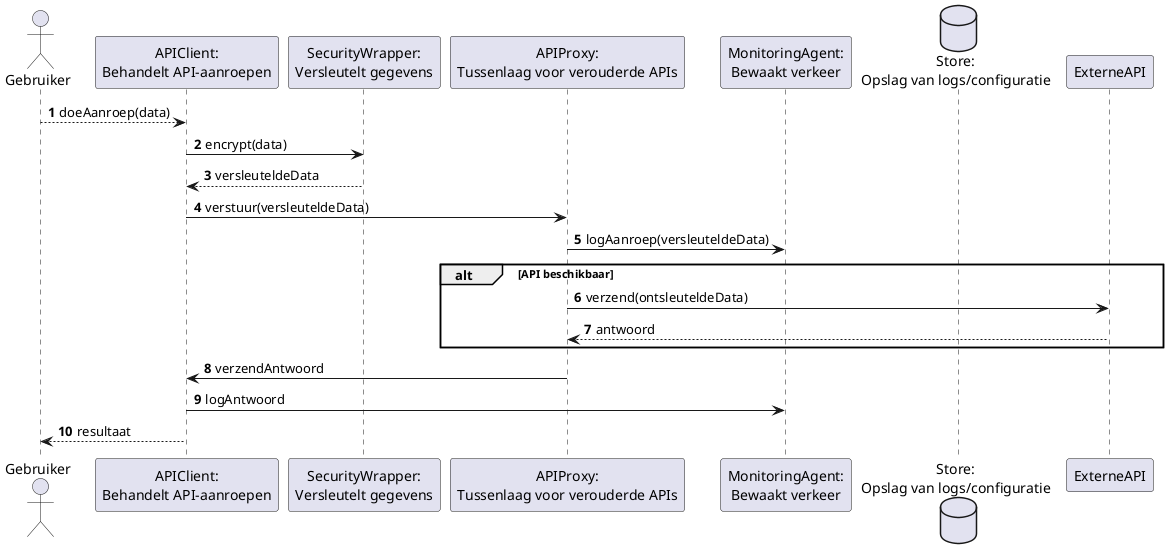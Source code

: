 @startuml

actor Gebruiker

autonumber

participant APIClient as "APIClient:\nBehandelt API-aanroepen"
participant SecurityWrapper as "SecurityWrapper:\nVersleutelt gegevens"
participant APIProxy as "APIProxy:\nTussenlaag voor verouderde APIs"
participant MonitoringAgent as "MonitoringAgent:\nBewaakt verkeer"
database Store as "Store:\nOpslag van logs/configuratie"

Gebruiker --> APIClient: doeAanroep(data)

APIClient -> SecurityWrapper: encrypt(data)

SecurityWrapper --> APIClient: versleuteldeData

APIClient -> APIProxy: verstuur(versleuteldeData)

APIProxy -> MonitoringAgent: logAanroep(versleuteldeData)

alt API beschikbaar
    APIProxy -> ExterneAPI: verzend(ontsleuteldeData)
    ExterneAPI --> APIProxy: antwoord
end

APIProxy -> APIClient: verzendAntwoord

APIClient -> MonitoringAgent: logAntwoord
APIClient --> Gebruiker: resultaat

@enduml